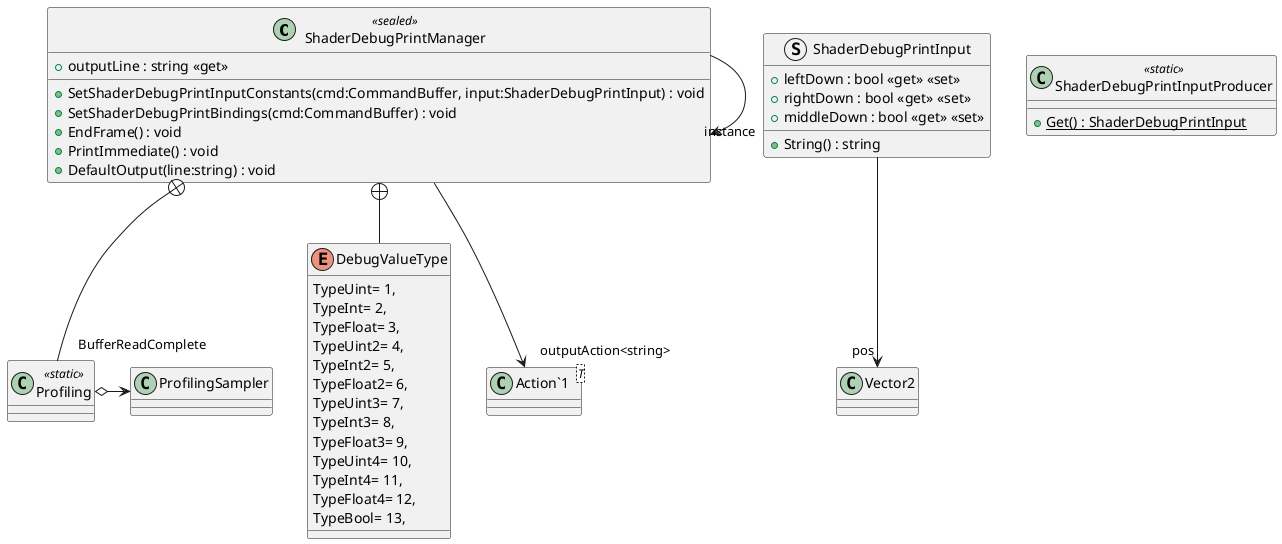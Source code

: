@startuml
class ShaderDebugPrintManager <<sealed>> {
    + SetShaderDebugPrintInputConstants(cmd:CommandBuffer, input:ShaderDebugPrintInput) : void
    + SetShaderDebugPrintBindings(cmd:CommandBuffer) : void
    + EndFrame() : void
    + PrintImmediate() : void
    + outputLine : string <<get>>
    + DefaultOutput(line:string) : void
}
struct ShaderDebugPrintInput {
    + leftDown : bool <<get>> <<set>>
    + rightDown : bool <<get>> <<set>>
    + middleDown : bool <<get>> <<set>>
    + String() : string
}
class ShaderDebugPrintInputProducer <<static>> {
    {static} + Get() : ShaderDebugPrintInput
}
class Profiling <<static>> {
}
enum DebugValueType {
    TypeUint= 1,
    TypeInt= 2,
    TypeFloat= 3,
    TypeUint2= 4,
    TypeInt2= 5,
    TypeFloat2= 6,
    TypeUint3= 7,
    TypeInt3= 8,
    TypeFloat3= 9,
    TypeUint4= 10,
    TypeInt4= 11,
    TypeFloat4= 12,
    TypeBool= 13,
}
class "Action`1"<T> {
}
ShaderDebugPrintManager --> "instance" ShaderDebugPrintManager
ShaderDebugPrintManager --> "outputAction<string>" "Action`1"
ShaderDebugPrintInput --> "pos" Vector2
ShaderDebugPrintManager +-- Profiling
Profiling o-> "BufferReadComplete" ProfilingSampler
ShaderDebugPrintManager +-- DebugValueType
@enduml

